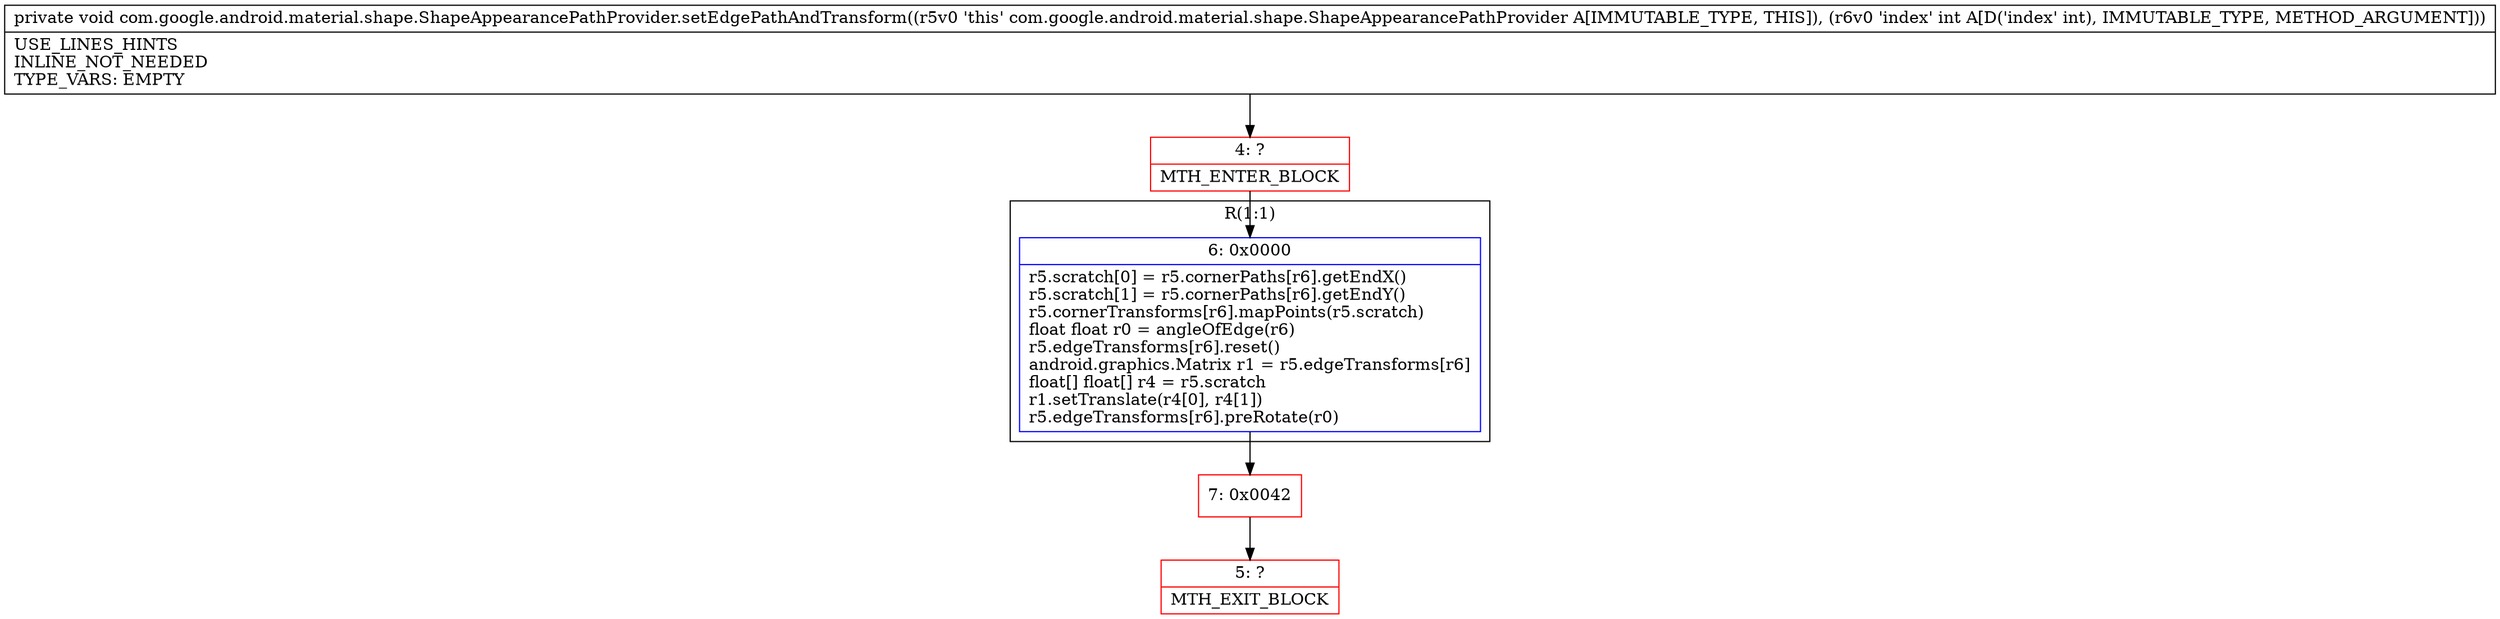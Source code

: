 digraph "CFG forcom.google.android.material.shape.ShapeAppearancePathProvider.setEdgePathAndTransform(I)V" {
subgraph cluster_Region_1765122792 {
label = "R(1:1)";
node [shape=record,color=blue];
Node_6 [shape=record,label="{6\:\ 0x0000|r5.scratch[0] = r5.cornerPaths[r6].getEndX()\lr5.scratch[1] = r5.cornerPaths[r6].getEndY()\lr5.cornerTransforms[r6].mapPoints(r5.scratch)\lfloat float r0 = angleOfEdge(r6)\lr5.edgeTransforms[r6].reset()\landroid.graphics.Matrix r1 = r5.edgeTransforms[r6]\lfloat[] float[] r4 = r5.scratch\lr1.setTranslate(r4[0], r4[1])\lr5.edgeTransforms[r6].preRotate(r0)\l}"];
}
Node_4 [shape=record,color=red,label="{4\:\ ?|MTH_ENTER_BLOCK\l}"];
Node_7 [shape=record,color=red,label="{7\:\ 0x0042}"];
Node_5 [shape=record,color=red,label="{5\:\ ?|MTH_EXIT_BLOCK\l}"];
MethodNode[shape=record,label="{private void com.google.android.material.shape.ShapeAppearancePathProvider.setEdgePathAndTransform((r5v0 'this' com.google.android.material.shape.ShapeAppearancePathProvider A[IMMUTABLE_TYPE, THIS]), (r6v0 'index' int A[D('index' int), IMMUTABLE_TYPE, METHOD_ARGUMENT]))  | USE_LINES_HINTS\lINLINE_NOT_NEEDED\lTYPE_VARS: EMPTY\l}"];
MethodNode -> Node_4;Node_6 -> Node_7;
Node_4 -> Node_6;
Node_7 -> Node_5;
}

